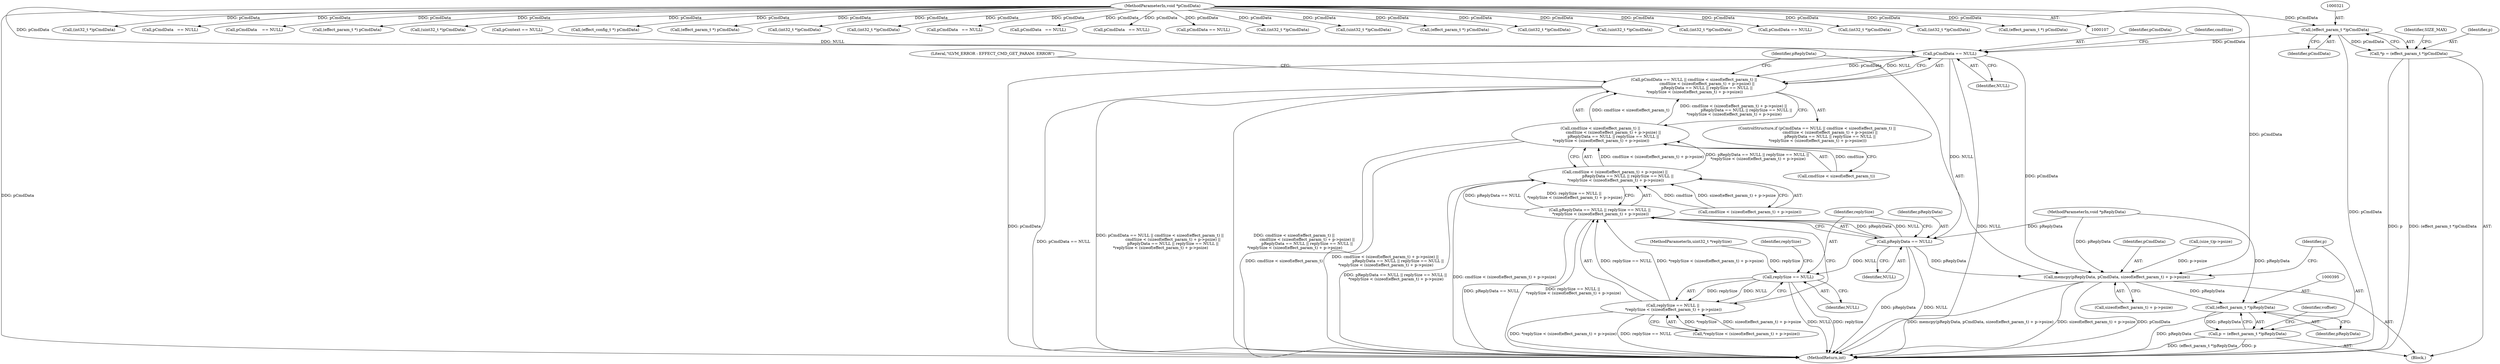 digraph "0_Android_9e29523b9537983b4c4b205ff868d0b3bca0383b@pointer" {
"1000320" [label="(Call,(effect_param_t *)pCmdData)"];
"1000111" [label="(MethodParameterIn,void *pCmdData)"];
"1000318" [label="(Call,*p = (effect_param_t *)pCmdData)"];
"1000343" [label="(Call,pCmdData == NULL)"];
"1000342" [label="(Call,pCmdData == NULL || cmdSize < sizeof(effect_param_t) ||\n                     cmdSize < (sizeof(effect_param_t) + p->psize) ||\n                     pReplyData == NULL || replySize == NULL ||\n *replySize < (sizeof(effect_param_t) + p->psize))"];
"1000361" [label="(Call,pReplyData == NULL)"];
"1000360" [label="(Call,pReplyData == NULL || replySize == NULL ||\n *replySize < (sizeof(effect_param_t) + p->psize))"];
"1000351" [label="(Call,cmdSize < (sizeof(effect_param_t) + p->psize) ||\n                     pReplyData == NULL || replySize == NULL ||\n *replySize < (sizeof(effect_param_t) + p->psize))"];
"1000346" [label="(Call,cmdSize < sizeof(effect_param_t) ||\n                     cmdSize < (sizeof(effect_param_t) + p->psize) ||\n                     pReplyData == NULL || replySize == NULL ||\n *replySize < (sizeof(effect_param_t) + p->psize))"];
"1000365" [label="(Call,replySize == NULL)"];
"1000364" [label="(Call,replySize == NULL ||\n *replySize < (sizeof(effect_param_t) + p->psize))"];
"1000383" [label="(Call,memcpy(pReplyData, pCmdData, sizeof(effect_param_t) + p->psize))"];
"1000394" [label="(Call,(effect_param_t *)pReplyData)"];
"1000392" [label="(Call,p = (effect_param_t *)pReplyData)"];
"1000960" [label="(Call,(int32_t *)pCmdData)"];
"1000361" [label="(Call,pReplyData == NULL)"];
"1000365" [label="(Call,replySize == NULL)"];
"1000343" [label="(Call,pCmdData == NULL)"];
"1000781" [label="(Call,pCmdData   == NULL)"];
"1000385" [label="(Identifier,pCmdData)"];
"1000326" [label="(Identifier,SIZE_MAX)"];
"1000111" [label="(MethodParameterIn,void *pCmdData)"];
"1000368" [label="(Call,*replySize < (sizeof(effect_param_t) + p->psize))"];
"1000394" [label="(Call,(effect_param_t *)pReplyData)"];
"1000392" [label="(Call,p = (effect_param_t *)pReplyData)"];
"1000151" [label="(Call,pContext == NULL)"];
"1000242" [label="(Call,pCmdData    == NULL)"];
"1000347" [label="(Call,cmdSize < sizeof(effect_param_t))"];
"1000814" [label="(Call,(effect_param_t *) pCmdData)"];
"1000917" [label="(Call,(uint32_t *)pCmdData)"];
"1000113" [label="(MethodParameterIn,void *pReplyData)"];
"1000362" [label="(Identifier,pReplyData)"];
"1001271" [label="(MethodReturn,int)"];
"1000319" [label="(Identifier,p)"];
"1000276" [label="(Call,(effect_config_t *) pCmdData)"];
"1000379" [label="(Literal,\"\tLVM_ERROR : EFFECT_CMD_GET_PARAM: ERROR\")"];
"1000363" [label="(Identifier,NULL)"];
"1000396" [label="(Identifier,pReplyData)"];
"1000582" [label="(Call,(effect_param_t *) pCmdData)"];
"1000346" [label="(Call,cmdSize < sizeof(effect_param_t) ||\n                     cmdSize < (sizeof(effect_param_t) + p->psize) ||\n                     pReplyData == NULL || replySize == NULL ||\n *replySize < (sizeof(effect_param_t) + p->psize))"];
"1000943" [label="(Call,(int32_t *)pCmdData)"];
"1000322" [label="(Identifier,pCmdData)"];
"1000320" [label="(Call,(effect_param_t *)pCmdData)"];
"1000977" [label="(Call,(int32_t *)pCmdData)"];
"1000342" [label="(Call,pCmdData == NULL || cmdSize < sizeof(effect_param_t) ||\n                     cmdSize < (sizeof(effect_param_t) + p->psize) ||\n                     pReplyData == NULL || replySize == NULL ||\n *replySize < (sizeof(effect_param_t) + p->psize))"];
"1000318" [label="(Call,*p = (effect_param_t *)pCmdData)"];
"1000345" [label="(Identifier,NULL)"];
"1000370" [label="(Identifier,replySize)"];
"1000383" [label="(Call,memcpy(pReplyData, pCmdData, sizeof(effect_param_t) + p->psize))"];
"1000367" [label="(Identifier,NULL)"];
"1000904" [label="(Call,pCmdData   == NULL)"];
"1000366" [label="(Identifier,replySize)"];
"1000112" [label="(MethodParameterIn,uint32_t *replySize)"];
"1000546" [label="(Call,pCmdData   == NULL)"];
"1000626" [label="(Call,pCmdData   == NULL)"];
"1000352" [label="(Call,cmdSize < (sizeof(effect_param_t) + p->psize))"];
"1000344" [label="(Identifier,pCmdData)"];
"1001119" [label="(Call,pCmdData == NULL)"];
"1000348" [label="(Identifier,cmdSize)"];
"1001027" [label="(Call,(int32_t *)pCmdData)"];
"1001160" [label="(Call,(uint32_t *)pCmdData)"];
"1000673" [label="(Call,(effect_param_t *) pCmdData)"];
"1001061" [label="(Call,(int32_t *)pCmdData)"];
"1000360" [label="(Call,pReplyData == NULL || replySize == NULL ||\n *replySize < (sizeof(effect_param_t) + p->psize))"];
"1000364" [label="(Call,replySize == NULL ||\n *replySize < (sizeof(effect_param_t) + p->psize))"];
"1001153" [label="(Call,(uint32_t *)pCmdData)"];
"1000341" [label="(ControlStructure,if (pCmdData == NULL || cmdSize < sizeof(effect_param_t) ||\n                     cmdSize < (sizeof(effect_param_t) + p->psize) ||\n                     pReplyData == NULL || replySize == NULL ||\n *replySize < (sizeof(effect_param_t) + p->psize)))"];
"1001044" [label="(Call,(int32_t *)pCmdData)"];
"1000384" [label="(Identifier,pReplyData)"];
"1000717" [label="(Call,pCmdData == NULL)"];
"1000316" [label="(Block,)"];
"1000351" [label="(Call,cmdSize < (sizeof(effect_param_t) + p->psize) ||\n                     pReplyData == NULL || replySize == NULL ||\n *replySize < (sizeof(effect_param_t) + p->psize))"];
"1000393" [label="(Identifier,p)"];
"1000329" [label="(Call,(size_t)p->psize)"];
"1000992" [label="(Call,(int32_t *)pCmdData)"];
"1001076" [label="(Call,(int32_t *)pCmdData)"];
"1000386" [label="(Call,sizeof(effect_param_t) + p->psize)"];
"1000399" [label="(Identifier,voffset)"];
"1000750" [label="(Call,(effect_param_t *) pCmdData)"];
"1000320" -> "1000318"  [label="AST: "];
"1000320" -> "1000322"  [label="CFG: "];
"1000321" -> "1000320"  [label="AST: "];
"1000322" -> "1000320"  [label="AST: "];
"1000318" -> "1000320"  [label="CFG: "];
"1000320" -> "1001271"  [label="DDG: pCmdData"];
"1000320" -> "1000318"  [label="DDG: pCmdData"];
"1000111" -> "1000320"  [label="DDG: pCmdData"];
"1000320" -> "1000343"  [label="DDG: pCmdData"];
"1000111" -> "1000107"  [label="AST: "];
"1000111" -> "1001271"  [label="DDG: pCmdData"];
"1000111" -> "1000242"  [label="DDG: pCmdData"];
"1000111" -> "1000276"  [label="DDG: pCmdData"];
"1000111" -> "1000343"  [label="DDG: pCmdData"];
"1000111" -> "1000383"  [label="DDG: pCmdData"];
"1000111" -> "1000546"  [label="DDG: pCmdData"];
"1000111" -> "1000582"  [label="DDG: pCmdData"];
"1000111" -> "1000626"  [label="DDG: pCmdData"];
"1000111" -> "1000673"  [label="DDG: pCmdData"];
"1000111" -> "1000717"  [label="DDG: pCmdData"];
"1000111" -> "1000750"  [label="DDG: pCmdData"];
"1000111" -> "1000781"  [label="DDG: pCmdData"];
"1000111" -> "1000814"  [label="DDG: pCmdData"];
"1000111" -> "1000904"  [label="DDG: pCmdData"];
"1000111" -> "1000917"  [label="DDG: pCmdData"];
"1000111" -> "1000943"  [label="DDG: pCmdData"];
"1000111" -> "1000960"  [label="DDG: pCmdData"];
"1000111" -> "1000977"  [label="DDG: pCmdData"];
"1000111" -> "1000992"  [label="DDG: pCmdData"];
"1000111" -> "1001027"  [label="DDG: pCmdData"];
"1000111" -> "1001044"  [label="DDG: pCmdData"];
"1000111" -> "1001061"  [label="DDG: pCmdData"];
"1000111" -> "1001076"  [label="DDG: pCmdData"];
"1000111" -> "1001119"  [label="DDG: pCmdData"];
"1000111" -> "1001153"  [label="DDG: pCmdData"];
"1000111" -> "1001160"  [label="DDG: pCmdData"];
"1000318" -> "1000316"  [label="AST: "];
"1000319" -> "1000318"  [label="AST: "];
"1000326" -> "1000318"  [label="CFG: "];
"1000318" -> "1001271"  [label="DDG: p"];
"1000318" -> "1001271"  [label="DDG: (effect_param_t *)pCmdData"];
"1000343" -> "1000342"  [label="AST: "];
"1000343" -> "1000345"  [label="CFG: "];
"1000344" -> "1000343"  [label="AST: "];
"1000345" -> "1000343"  [label="AST: "];
"1000348" -> "1000343"  [label="CFG: "];
"1000342" -> "1000343"  [label="CFG: "];
"1000343" -> "1001271"  [label="DDG: pCmdData"];
"1000343" -> "1001271"  [label="DDG: NULL"];
"1000343" -> "1000342"  [label="DDG: pCmdData"];
"1000343" -> "1000342"  [label="DDG: NULL"];
"1000151" -> "1000343"  [label="DDG: NULL"];
"1000343" -> "1000361"  [label="DDG: NULL"];
"1000343" -> "1000383"  [label="DDG: pCmdData"];
"1000342" -> "1000341"  [label="AST: "];
"1000342" -> "1000346"  [label="CFG: "];
"1000346" -> "1000342"  [label="AST: "];
"1000379" -> "1000342"  [label="CFG: "];
"1000384" -> "1000342"  [label="CFG: "];
"1000342" -> "1001271"  [label="DDG: pCmdData == NULL"];
"1000342" -> "1001271"  [label="DDG: pCmdData == NULL || cmdSize < sizeof(effect_param_t) ||\n                     cmdSize < (sizeof(effect_param_t) + p->psize) ||\n                     pReplyData == NULL || replySize == NULL ||\n *replySize < (sizeof(effect_param_t) + p->psize)"];
"1000342" -> "1001271"  [label="DDG: cmdSize < sizeof(effect_param_t) ||\n                     cmdSize < (sizeof(effect_param_t) + p->psize) ||\n                     pReplyData == NULL || replySize == NULL ||\n *replySize < (sizeof(effect_param_t) + p->psize)"];
"1000346" -> "1000342"  [label="DDG: cmdSize < sizeof(effect_param_t)"];
"1000346" -> "1000342"  [label="DDG: cmdSize < (sizeof(effect_param_t) + p->psize) ||\n                     pReplyData == NULL || replySize == NULL ||\n *replySize < (sizeof(effect_param_t) + p->psize)"];
"1000361" -> "1000360"  [label="AST: "];
"1000361" -> "1000363"  [label="CFG: "];
"1000362" -> "1000361"  [label="AST: "];
"1000363" -> "1000361"  [label="AST: "];
"1000366" -> "1000361"  [label="CFG: "];
"1000360" -> "1000361"  [label="CFG: "];
"1000361" -> "1001271"  [label="DDG: pReplyData"];
"1000361" -> "1001271"  [label="DDG: NULL"];
"1000361" -> "1000360"  [label="DDG: pReplyData"];
"1000361" -> "1000360"  [label="DDG: NULL"];
"1000113" -> "1000361"  [label="DDG: pReplyData"];
"1000361" -> "1000365"  [label="DDG: NULL"];
"1000361" -> "1000383"  [label="DDG: pReplyData"];
"1000360" -> "1000351"  [label="AST: "];
"1000360" -> "1000364"  [label="CFG: "];
"1000364" -> "1000360"  [label="AST: "];
"1000351" -> "1000360"  [label="CFG: "];
"1000360" -> "1001271"  [label="DDG: pReplyData == NULL"];
"1000360" -> "1001271"  [label="DDG: replySize == NULL ||\n *replySize < (sizeof(effect_param_t) + p->psize)"];
"1000360" -> "1000351"  [label="DDG: pReplyData == NULL"];
"1000360" -> "1000351"  [label="DDG: replySize == NULL ||\n *replySize < (sizeof(effect_param_t) + p->psize)"];
"1000364" -> "1000360"  [label="DDG: replySize == NULL"];
"1000364" -> "1000360"  [label="DDG: *replySize < (sizeof(effect_param_t) + p->psize)"];
"1000351" -> "1000346"  [label="AST: "];
"1000351" -> "1000352"  [label="CFG: "];
"1000352" -> "1000351"  [label="AST: "];
"1000346" -> "1000351"  [label="CFG: "];
"1000351" -> "1001271"  [label="DDG: pReplyData == NULL || replySize == NULL ||\n *replySize < (sizeof(effect_param_t) + p->psize)"];
"1000351" -> "1001271"  [label="DDG: cmdSize < (sizeof(effect_param_t) + p->psize)"];
"1000351" -> "1000346"  [label="DDG: cmdSize < (sizeof(effect_param_t) + p->psize)"];
"1000351" -> "1000346"  [label="DDG: pReplyData == NULL || replySize == NULL ||\n *replySize < (sizeof(effect_param_t) + p->psize)"];
"1000352" -> "1000351"  [label="DDG: cmdSize"];
"1000352" -> "1000351"  [label="DDG: sizeof(effect_param_t) + p->psize"];
"1000346" -> "1000347"  [label="CFG: "];
"1000347" -> "1000346"  [label="AST: "];
"1000346" -> "1001271"  [label="DDG: cmdSize < (sizeof(effect_param_t) + p->psize) ||\n                     pReplyData == NULL || replySize == NULL ||\n *replySize < (sizeof(effect_param_t) + p->psize)"];
"1000346" -> "1001271"  [label="DDG: cmdSize < sizeof(effect_param_t)"];
"1000347" -> "1000346"  [label="DDG: cmdSize"];
"1000365" -> "1000364"  [label="AST: "];
"1000365" -> "1000367"  [label="CFG: "];
"1000366" -> "1000365"  [label="AST: "];
"1000367" -> "1000365"  [label="AST: "];
"1000370" -> "1000365"  [label="CFG: "];
"1000364" -> "1000365"  [label="CFG: "];
"1000365" -> "1001271"  [label="DDG: NULL"];
"1000365" -> "1001271"  [label="DDG: replySize"];
"1000365" -> "1000364"  [label="DDG: replySize"];
"1000365" -> "1000364"  [label="DDG: NULL"];
"1000112" -> "1000365"  [label="DDG: replySize"];
"1000364" -> "1000368"  [label="CFG: "];
"1000368" -> "1000364"  [label="AST: "];
"1000364" -> "1001271"  [label="DDG: replySize == NULL"];
"1000364" -> "1001271"  [label="DDG: *replySize < (sizeof(effect_param_t) + p->psize)"];
"1000368" -> "1000364"  [label="DDG: *replySize"];
"1000368" -> "1000364"  [label="DDG: sizeof(effect_param_t) + p->psize"];
"1000383" -> "1000316"  [label="AST: "];
"1000383" -> "1000386"  [label="CFG: "];
"1000384" -> "1000383"  [label="AST: "];
"1000385" -> "1000383"  [label="AST: "];
"1000386" -> "1000383"  [label="AST: "];
"1000393" -> "1000383"  [label="CFG: "];
"1000383" -> "1001271"  [label="DDG: memcpy(pReplyData, pCmdData, sizeof(effect_param_t) + p->psize)"];
"1000383" -> "1001271"  [label="DDG: sizeof(effect_param_t) + p->psize"];
"1000383" -> "1001271"  [label="DDG: pCmdData"];
"1000113" -> "1000383"  [label="DDG: pReplyData"];
"1000329" -> "1000383"  [label="DDG: p->psize"];
"1000383" -> "1000394"  [label="DDG: pReplyData"];
"1000394" -> "1000392"  [label="AST: "];
"1000394" -> "1000396"  [label="CFG: "];
"1000395" -> "1000394"  [label="AST: "];
"1000396" -> "1000394"  [label="AST: "];
"1000392" -> "1000394"  [label="CFG: "];
"1000394" -> "1001271"  [label="DDG: pReplyData"];
"1000394" -> "1000392"  [label="DDG: pReplyData"];
"1000113" -> "1000394"  [label="DDG: pReplyData"];
"1000392" -> "1000316"  [label="AST: "];
"1000393" -> "1000392"  [label="AST: "];
"1000399" -> "1000392"  [label="CFG: "];
"1000392" -> "1001271"  [label="DDG: (effect_param_t *)pReplyData"];
"1000392" -> "1001271"  [label="DDG: p"];
}
